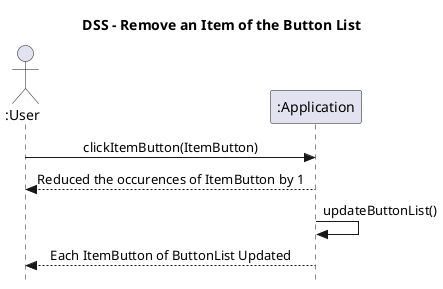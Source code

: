 @startuml 
skinparam style strictuml
skinparam DefaultFontName Verdana
skinparam backgroundcolor transparent
skinparam sequenceMessageAlign center
title DSS - Remove an Item of the Button List

actor ":User" as u
participant ":Application" as a 

u -> a : clickItemButton(ItemButton)
a --> u : Reduced the occurences of ItemButton by 1

a -> a : updateButtonList()
a --> u : Each ItemButton of ButtonList Updated

@enduml
